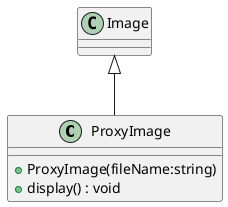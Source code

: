 @startuml
class ProxyImage {
    + ProxyImage(fileName:string)
    + display() : void
}
Image <|-- ProxyImage
@enduml
